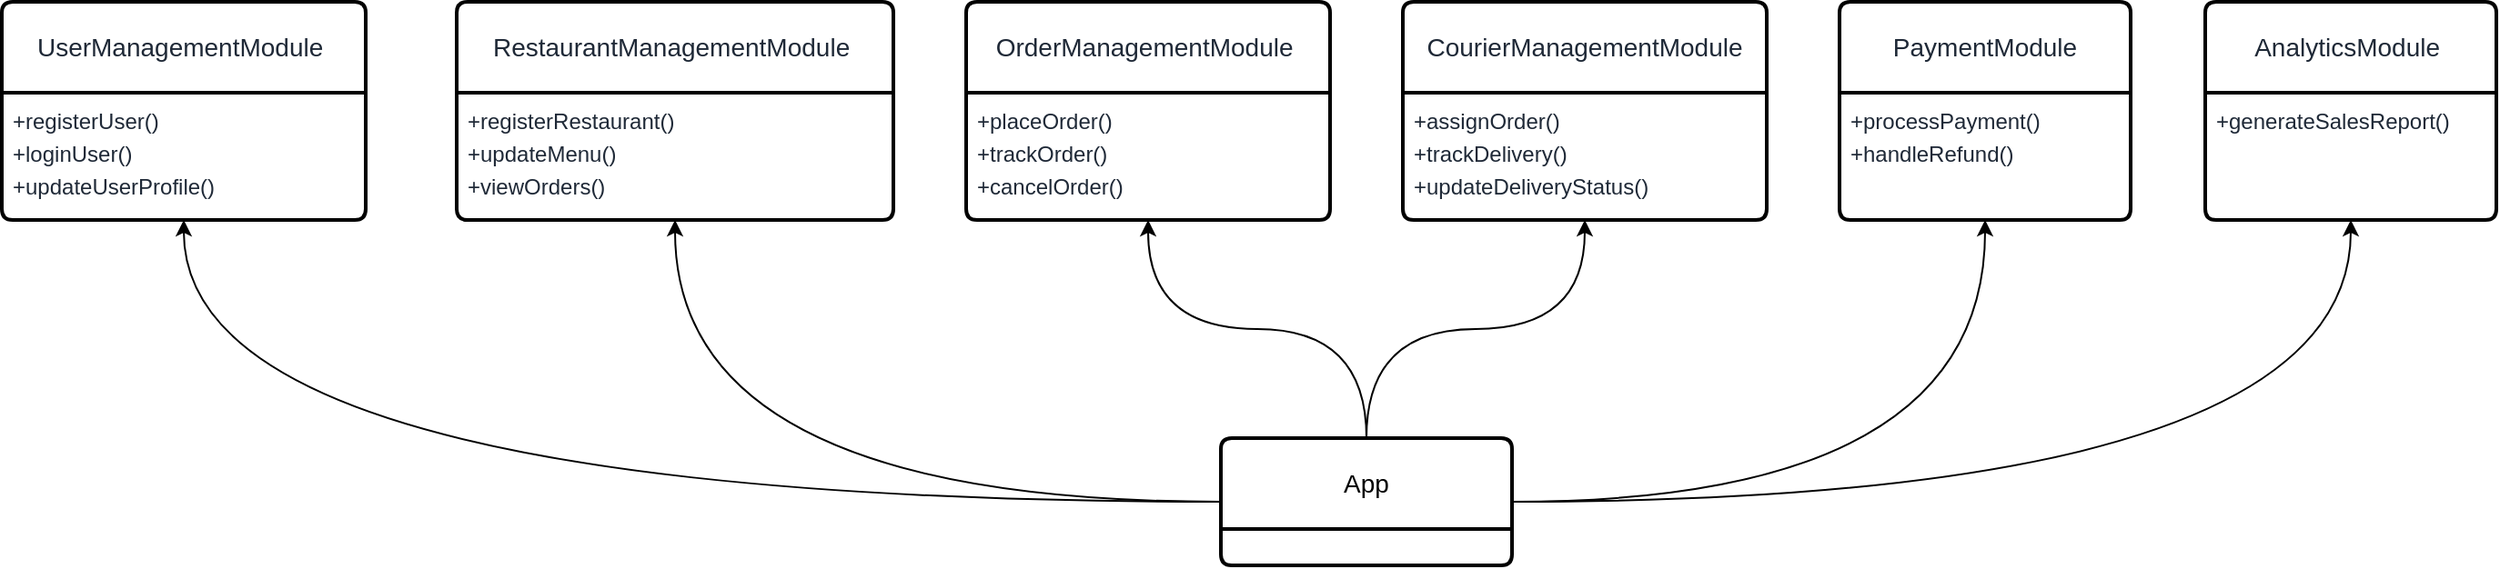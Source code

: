 <mxfile version="24.4.9" type="google">
  <diagram name="Page-1" id="ehXi02ZYsUyjt4NZXXoE">
    <mxGraphModel grid="1" page="1" gridSize="10" guides="1" tooltips="1" connect="1" arrows="1" fold="1" pageScale="1" pageWidth="827" pageHeight="1169" math="0" shadow="0">
      <root>
        <mxCell id="0" />
        <mxCell id="1" parent="0" />
        <mxCell id="VE1ikKVt3g_HmMdu5LOk-9" value="&lt;pre style=&quot;box-sizing: border-box; border: none; margin-top: var(--spacing-sm); margin-bottom: var(--spacing-sm); position: relative; background: var(--code-background-fill); font-family: var(--font-mono); font-size: var(--text-sm); text-align: left; word-break: normal; overflow-wrap: normal; line-height: 1.5; tab-size: 2; hyphens: none; overflow: auto; box-shadow: none; padding: var(--spacing-lg) var(--spacing-xl); text-shadow: none; border-radius: var(--radius-sm); color: rgb(243, 244, 246);&quot;&gt;&lt;pre style=&quot;box-sizing: border-box; border: none; margin-top: var(--spacing-sm); margin-bottom: var(--spacing-sm); position: relative; background: var(--code-background-fill); font-family: var(--font-mono); font-size: var(--text-sm); word-break: normal; overflow-wrap: normal; line-height: 1.5; tab-size: 2; hyphens: none; overflow: auto; box-shadow: none; padding: var(--spacing-lg) var(--spacing-xl); text-shadow: none; border-radius: var(--radius-sm); color: rgb(31, 41, 55);&quot;&gt;&lt;code style=&quot;box-sizing: border-box; border-width: 0px; border-style: solid; background: none; font-family: var(--font-mono); font-size: var(--text-sm); word-spacing: normal; word-break: normal; overflow-wrap: normal; line-height: 1.5; tab-size: 2; hyphens: none;&quot; class=&quot;language-mermaid&quot;&gt;UserManagementModule &lt;/code&gt;&lt;/pre&gt;&lt;/pre&gt;" style="swimlane;childLayout=stackLayout;horizontal=1;startSize=50;horizontalStack=0;rounded=1;fontSize=14;fontStyle=0;strokeWidth=2;resizeParent=0;resizeLast=1;shadow=0;dashed=0;align=center;arcSize=4;whiteSpace=wrap;html=1;" vertex="1" parent="1">
          <mxGeometry x="30" y="120" width="200" height="120" as="geometry" />
        </mxCell>
        <mxCell id="VE1ikKVt3g_HmMdu5LOk-10" value="&lt;pre style=&quot;box-sizing: border-box; border: none; margin-top: var(--spacing-sm); margin-bottom: var(--spacing-sm); position: relative; background: var(--code-background-fill); font-family: var(--font-mono); font-size: var(--text-sm); word-break: normal; overflow-wrap: normal; line-height: 1.5; tab-size: 2; hyphens: none; overflow: auto; box-shadow: none; padding: var(--spacing-lg) var(--spacing-xl); text-shadow: none; border-radius: var(--radius-sm); color: rgb(31, 41, 55);&quot;&gt;&lt;code style=&quot;box-sizing: border-box; border-width: 0px; border-style: solid; background: none; font-family: var(--font-mono); font-size: var(--text-sm); word-spacing: normal; word-break: normal; overflow-wrap: normal; line-height: 1.5; tab-size: 2; hyphens: none;&quot; class=&quot;language-mermaid&quot;&gt;+registerUser()&lt;br/&gt;+loginUser()&lt;br/&gt;+updateUserProfile()&lt;/code&gt;&lt;/pre&gt;" style="align=left;strokeColor=none;fillColor=none;spacingLeft=4;fontSize=12;verticalAlign=top;resizable=0;rotatable=0;part=1;html=1;" vertex="1" parent="VE1ikKVt3g_HmMdu5LOk-9">
          <mxGeometry y="50" width="200" height="70" as="geometry" />
        </mxCell>
        <mxCell id="VE1ikKVt3g_HmMdu5LOk-11" value="&lt;pre style=&quot;box-sizing: border-box; border: none; margin-top: var(--spacing-sm); margin-bottom: var(--spacing-sm); position: relative; background: var(--code-background-fill); font-family: var(--font-mono); font-size: var(--text-sm); text-align: left; word-break: normal; overflow-wrap: normal; line-height: 1.5; tab-size: 2; hyphens: none; overflow: auto; box-shadow: none; padding: var(--spacing-lg) var(--spacing-xl); text-shadow: none; border-radius: var(--radius-sm); color: rgb(31, 41, 55);&quot;&gt;&lt;code style=&quot;box-sizing: border-box; border-width: 0px; border-style: solid; background: none; font-family: var(--font-mono); font-size: var(--text-sm); word-spacing: normal; word-break: normal; overflow-wrap: normal; line-height: 1.5; tab-size: 2; hyphens: none;&quot; class=&quot;language-mermaid&quot;&gt;RestaurantManagementModule &lt;/code&gt;&lt;/pre&gt;" style="swimlane;childLayout=stackLayout;horizontal=1;startSize=50;horizontalStack=0;rounded=1;fontSize=14;fontStyle=0;strokeWidth=2;resizeParent=0;resizeLast=1;shadow=0;dashed=0;align=center;arcSize=4;whiteSpace=wrap;html=1;" vertex="1" parent="1">
          <mxGeometry x="280" y="120" width="240" height="120" as="geometry" />
        </mxCell>
        <mxCell id="VE1ikKVt3g_HmMdu5LOk-12" value="&lt;pre style=&quot;box-sizing: border-box; border: none; margin-top: var(--spacing-sm); margin-bottom: var(--spacing-sm); position: relative; background: var(--code-background-fill); font-family: var(--font-mono); font-size: var(--text-sm); word-break: normal; overflow-wrap: normal; line-height: 1.5; tab-size: 2; hyphens: none; overflow: auto; box-shadow: none; padding: var(--spacing-lg) var(--spacing-xl); text-shadow: none; border-radius: var(--radius-sm); color: rgb(31, 41, 55);&quot;&gt;&lt;code style=&quot;box-sizing: border-box; border-width: 0px; border-style: solid; background: none; font-family: var(--font-mono); font-size: var(--text-sm); word-spacing: normal; word-break: normal; overflow-wrap: normal; line-height: 1.5; tab-size: 2; hyphens: none;&quot; class=&quot;language-mermaid&quot;&gt;+registerRestaurant()&lt;br/&gt;+updateMenu()&lt;br/&gt;+viewOrders()&lt;/code&gt;&lt;/pre&gt;" style="align=left;strokeColor=none;fillColor=none;spacingLeft=4;fontSize=12;verticalAlign=top;resizable=0;rotatable=0;part=1;html=1;" vertex="1" parent="VE1ikKVt3g_HmMdu5LOk-11">
          <mxGeometry y="50" width="240" height="70" as="geometry" />
        </mxCell>
        <mxCell id="VE1ikKVt3g_HmMdu5LOk-13" value="&lt;pre style=&quot;box-sizing: border-box; border: none; margin-top: var(--spacing-sm); margin-bottom: var(--spacing-sm); position: relative; background: var(--code-background-fill); font-family: var(--font-mono); font-size: var(--text-sm); text-align: left; word-break: normal; overflow-wrap: normal; line-height: 1.5; tab-size: 2; hyphens: none; overflow: auto; box-shadow: none; padding: var(--spacing-lg) var(--spacing-xl); text-shadow: none; border-radius: var(--radius-sm); color: rgb(31, 41, 55);&quot;&gt;&lt;code style=&quot;box-sizing: border-box; border-width: 0px; border-style: solid; background: none; font-family: var(--font-mono); font-size: var(--text-sm); word-spacing: normal; word-break: normal; overflow-wrap: normal; line-height: 1.5; tab-size: 2; hyphens: none;&quot; class=&quot;language-mermaid&quot;&gt;OrderManagementModule &lt;/code&gt;&lt;/pre&gt;" style="swimlane;childLayout=stackLayout;horizontal=1;startSize=50;horizontalStack=0;rounded=1;fontSize=14;fontStyle=0;strokeWidth=2;resizeParent=0;resizeLast=1;shadow=0;dashed=0;align=center;arcSize=4;whiteSpace=wrap;html=1;" vertex="1" parent="1">
          <mxGeometry x="560" y="120" width="200" height="120" as="geometry" />
        </mxCell>
        <mxCell id="VE1ikKVt3g_HmMdu5LOk-14" value="&lt;pre style=&quot;box-sizing: border-box; border: none; margin-top: var(--spacing-sm); margin-bottom: var(--spacing-sm); position: relative; background: var(--code-background-fill); font-family: var(--font-mono); font-size: var(--text-sm); word-break: normal; overflow-wrap: normal; line-height: 1.5; tab-size: 2; hyphens: none; overflow: auto; box-shadow: none; padding: var(--spacing-lg) var(--spacing-xl); text-shadow: none; border-radius: var(--radius-sm); color: rgb(31, 41, 55);&quot;&gt;&lt;code style=&quot;box-sizing: border-box; border-width: 0px; border-style: solid; background: none; font-family: var(--font-mono); font-size: var(--text-sm); word-spacing: normal; word-break: normal; overflow-wrap: normal; line-height: 1.5; tab-size: 2; hyphens: none;&quot; class=&quot;language-mermaid&quot;&gt;+placeOrder()&lt;br/&gt;+trackOrder()&lt;br/&gt;+cancelOrder()&lt;/code&gt;&lt;/pre&gt;" style="align=left;strokeColor=none;fillColor=none;spacingLeft=4;fontSize=12;verticalAlign=top;resizable=0;rotatable=0;part=1;html=1;" vertex="1" parent="VE1ikKVt3g_HmMdu5LOk-13">
          <mxGeometry y="50" width="200" height="70" as="geometry" />
        </mxCell>
        <mxCell id="VE1ikKVt3g_HmMdu5LOk-15" value="&lt;pre style=&quot;box-sizing: border-box; border: none; margin-top: var(--spacing-sm); margin-bottom: var(--spacing-sm); position: relative; background: var(--code-background-fill); font-family: var(--font-mono); font-size: var(--text-sm); text-align: left; word-break: normal; overflow-wrap: normal; line-height: 1.5; tab-size: 2; hyphens: none; overflow: auto; box-shadow: none; padding: var(--spacing-lg) var(--spacing-xl); text-shadow: none; border-radius: var(--radius-sm); color: rgb(31, 41, 55);&quot;&gt;&lt;code style=&quot;box-sizing: border-box; border-width: 0px; border-style: solid; background: none; font-family: var(--font-mono); font-size: var(--text-sm); word-spacing: normal; word-break: normal; overflow-wrap: normal; line-height: 1.5; tab-size: 2; hyphens: none;&quot; class=&quot;language-mermaid&quot;&gt;CourierManagementModule&lt;/code&gt;&lt;/pre&gt;" style="swimlane;childLayout=stackLayout;horizontal=1;startSize=50;horizontalStack=0;rounded=1;fontSize=14;fontStyle=0;strokeWidth=2;resizeParent=0;resizeLast=1;shadow=0;dashed=0;align=center;arcSize=4;whiteSpace=wrap;html=1;" vertex="1" parent="1">
          <mxGeometry x="800" y="120" width="200" height="120" as="geometry" />
        </mxCell>
        <mxCell id="VE1ikKVt3g_HmMdu5LOk-16" value="&lt;pre style=&quot;box-sizing: border-box; border: none; margin-top: var(--spacing-sm); margin-bottom: var(--spacing-sm); position: relative; background: var(--code-background-fill); font-family: var(--font-mono); font-size: var(--text-sm); word-break: normal; overflow-wrap: normal; line-height: 1.5; tab-size: 2; hyphens: none; overflow: auto; box-shadow: none; padding: var(--spacing-lg) var(--spacing-xl); text-shadow: none; border-radius: var(--radius-sm); color: rgb(31, 41, 55);&quot;&gt;&lt;code style=&quot;box-sizing: border-box; border-width: 0px; border-style: solid; background: none; font-family: var(--font-mono); font-size: var(--text-sm); word-spacing: normal; word-break: normal; overflow-wrap: normal; line-height: 1.5; tab-size: 2; hyphens: none;&quot; class=&quot;language-mermaid&quot;&gt;+assignOrder()&lt;br/&gt;+trackDelivery()&lt;br/&gt;+updateDeliveryStatus()&lt;/code&gt;&lt;/pre&gt;" style="align=left;strokeColor=none;fillColor=none;spacingLeft=4;fontSize=12;verticalAlign=top;resizable=0;rotatable=0;part=1;html=1;" vertex="1" parent="VE1ikKVt3g_HmMdu5LOk-15">
          <mxGeometry y="50" width="200" height="70" as="geometry" />
        </mxCell>
        <mxCell id="VE1ikKVt3g_HmMdu5LOk-17" value="&lt;pre style=&quot;box-sizing: border-box; border: none; margin-top: var(--spacing-sm); margin-bottom: var(--spacing-sm); position: relative; background: var(--code-background-fill); font-family: var(--font-mono); font-size: var(--text-sm); text-align: left; word-break: normal; overflow-wrap: normal; line-height: 1.5; tab-size: 2; hyphens: none; overflow: auto; box-shadow: none; padding: var(--spacing-lg) var(--spacing-xl); text-shadow: none; border-radius: var(--radius-sm); color: rgb(31, 41, 55);&quot;&gt;&lt;code style=&quot;box-sizing: border-box; border-width: 0px; border-style: solid; background: none; font-family: var(--font-mono); font-size: var(--text-sm); word-spacing: normal; word-break: normal; overflow-wrap: normal; line-height: 1.5; tab-size: 2; hyphens: none;&quot; class=&quot;language-mermaid&quot;&gt;PaymentModule&lt;/code&gt;&lt;/pre&gt;" style="swimlane;childLayout=stackLayout;horizontal=1;startSize=50;horizontalStack=0;rounded=1;fontSize=14;fontStyle=0;strokeWidth=2;resizeParent=0;resizeLast=1;shadow=0;dashed=0;align=center;arcSize=4;whiteSpace=wrap;html=1;" vertex="1" parent="1">
          <mxGeometry x="1040" y="120" width="160" height="120" as="geometry" />
        </mxCell>
        <mxCell id="VE1ikKVt3g_HmMdu5LOk-18" value="&lt;pre style=&quot;box-sizing: border-box; border: none; margin-top: var(--spacing-sm); margin-bottom: var(--spacing-sm); position: relative; background: var(--code-background-fill); font-family: var(--font-mono); font-size: var(--text-sm); word-break: normal; overflow-wrap: normal; line-height: 1.5; tab-size: 2; hyphens: none; overflow: auto; box-shadow: none; padding: var(--spacing-lg) var(--spacing-xl); text-shadow: none; border-radius: var(--radius-sm); color: rgb(31, 41, 55);&quot;&gt;&lt;code style=&quot;box-sizing: border-box; border-width: 0px; border-style: solid; background: none; font-family: var(--font-mono); font-size: var(--text-sm); word-spacing: normal; word-break: normal; overflow-wrap: normal; line-height: 1.5; tab-size: 2; hyphens: none;&quot; class=&quot;language-mermaid&quot;&gt;+processPayment()&lt;br/&gt;+handleRefund()&lt;/code&gt;&lt;/pre&gt;" style="align=left;strokeColor=none;fillColor=none;spacingLeft=4;fontSize=12;verticalAlign=top;resizable=0;rotatable=0;part=1;html=1;" vertex="1" parent="VE1ikKVt3g_HmMdu5LOk-17">
          <mxGeometry y="50" width="160" height="70" as="geometry" />
        </mxCell>
        <mxCell id="VE1ikKVt3g_HmMdu5LOk-19" value="&lt;pre style=&quot;box-sizing: border-box; border: none; margin-top: var(--spacing-sm); margin-bottom: var(--spacing-sm); position: relative; background: var(--code-background-fill); font-family: var(--font-mono); font-size: var(--text-sm); text-align: left; word-break: normal; overflow-wrap: normal; line-height: 1.5; tab-size: 2; hyphens: none; overflow: auto; box-shadow: none; padding: var(--spacing-lg) var(--spacing-xl); text-shadow: none; border-radius: var(--radius-sm); color: rgb(31, 41, 55);&quot;&gt;&lt;code style=&quot;box-sizing: border-box; border-width: 0px; border-style: solid; background: none; font-family: var(--font-mono); font-size: var(--text-sm); word-spacing: normal; word-break: normal; overflow-wrap: normal; line-height: 1.5; tab-size: 2; hyphens: none;&quot; class=&quot;language-mermaid&quot;&gt;AnalyticsModule &lt;/code&gt;&lt;/pre&gt;" style="swimlane;childLayout=stackLayout;horizontal=1;startSize=50;horizontalStack=0;rounded=1;fontSize=14;fontStyle=0;strokeWidth=2;resizeParent=0;resizeLast=1;shadow=0;dashed=0;align=center;arcSize=4;whiteSpace=wrap;html=1;" vertex="1" parent="1">
          <mxGeometry x="1241" y="120" width="160" height="120" as="geometry" />
        </mxCell>
        <mxCell id="VE1ikKVt3g_HmMdu5LOk-20" value="&lt;pre style=&quot;box-sizing: border-box; border: none; margin-top: var(--spacing-sm); margin-bottom: var(--spacing-sm); position: relative; background: var(--code-background-fill); font-family: var(--font-mono); font-size: var(--text-sm); word-break: normal; overflow-wrap: normal; line-height: 1.5; tab-size: 2; hyphens: none; overflow: auto; box-shadow: none; padding: var(--spacing-lg) var(--spacing-xl); text-shadow: none; border-radius: var(--radius-sm); color: rgb(31, 41, 55);&quot;&gt;&lt;code style=&quot;box-sizing: border-box; border-width: 0px; border-style: solid; background: none; font-family: var(--font-mono); font-size: var(--text-sm); word-spacing: normal; word-break: normal; overflow-wrap: normal; line-height: 1.5; tab-size: 2; hyphens: none;&quot; class=&quot;language-mermaid&quot;&gt;+generateSalesReport()&lt;br&gt;&lt;/code&gt;&lt;/pre&gt;" style="align=left;strokeColor=none;fillColor=none;spacingLeft=4;fontSize=12;verticalAlign=top;resizable=0;rotatable=0;part=1;html=1;" vertex="1" parent="VE1ikKVt3g_HmMdu5LOk-19">
          <mxGeometry y="50" width="160" height="70" as="geometry" />
        </mxCell>
        <mxCell id="VE1ikKVt3g_HmMdu5LOk-23" style="edgeStyle=orthogonalEdgeStyle;rounded=0;orthogonalLoop=1;jettySize=auto;html=1;entryX=0.5;entryY=1;entryDx=0;entryDy=0;curved=1;" edge="1" parent="1" source="VE1ikKVt3g_HmMdu5LOk-21" target="VE1ikKVt3g_HmMdu5LOk-10">
          <mxGeometry relative="1" as="geometry" />
        </mxCell>
        <mxCell id="VE1ikKVt3g_HmMdu5LOk-24" style="edgeStyle=orthogonalEdgeStyle;rounded=0;orthogonalLoop=1;jettySize=auto;html=1;entryX=0.5;entryY=1;entryDx=0;entryDy=0;curved=1;" edge="1" parent="1" source="VE1ikKVt3g_HmMdu5LOk-21" target="VE1ikKVt3g_HmMdu5LOk-12">
          <mxGeometry relative="1" as="geometry" />
        </mxCell>
        <mxCell id="VE1ikKVt3g_HmMdu5LOk-25" style="edgeStyle=orthogonalEdgeStyle;rounded=0;orthogonalLoop=1;jettySize=auto;html=1;entryX=0.5;entryY=1;entryDx=0;entryDy=0;curved=1;" edge="1" parent="1" source="VE1ikKVt3g_HmMdu5LOk-21" target="VE1ikKVt3g_HmMdu5LOk-14">
          <mxGeometry relative="1" as="geometry" />
        </mxCell>
        <mxCell id="VE1ikKVt3g_HmMdu5LOk-26" style="edgeStyle=orthogonalEdgeStyle;rounded=0;orthogonalLoop=1;jettySize=auto;html=1;entryX=0.5;entryY=1;entryDx=0;entryDy=0;curved=1;" edge="1" parent="1" source="VE1ikKVt3g_HmMdu5LOk-21" target="VE1ikKVt3g_HmMdu5LOk-16">
          <mxGeometry relative="1" as="geometry" />
        </mxCell>
        <mxCell id="VE1ikKVt3g_HmMdu5LOk-27" style="edgeStyle=orthogonalEdgeStyle;rounded=0;orthogonalLoop=1;jettySize=auto;html=1;entryX=0.5;entryY=1;entryDx=0;entryDy=0;curved=1;" edge="1" parent="1" source="VE1ikKVt3g_HmMdu5LOk-21" target="VE1ikKVt3g_HmMdu5LOk-18">
          <mxGeometry relative="1" as="geometry" />
        </mxCell>
        <mxCell id="VE1ikKVt3g_HmMdu5LOk-28" style="edgeStyle=orthogonalEdgeStyle;rounded=0;orthogonalLoop=1;jettySize=auto;html=1;entryX=0.5;entryY=1;entryDx=0;entryDy=0;curved=1;" edge="1" parent="1" source="VE1ikKVt3g_HmMdu5LOk-21" target="VE1ikKVt3g_HmMdu5LOk-20">
          <mxGeometry relative="1" as="geometry" />
        </mxCell>
        <mxCell id="VE1ikKVt3g_HmMdu5LOk-21" value="App" style="swimlane;childLayout=stackLayout;horizontal=1;startSize=50;horizontalStack=0;rounded=1;fontSize=14;fontStyle=0;strokeWidth=2;resizeParent=0;resizeLast=1;shadow=0;dashed=0;align=center;arcSize=4;whiteSpace=wrap;html=1;" vertex="1" parent="1">
          <mxGeometry x="700" y="360" width="160" height="70" as="geometry" />
        </mxCell>
      </root>
    </mxGraphModel>
  </diagram>
</mxfile>
